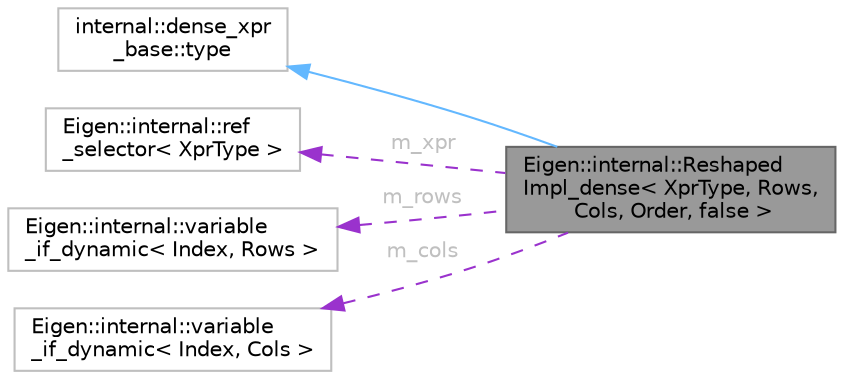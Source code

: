 digraph "Eigen::internal::ReshapedImpl_dense&lt; XprType, Rows, Cols, Order, false &gt;"
{
 // LATEX_PDF_SIZE
  bgcolor="transparent";
  edge [fontname=Helvetica,fontsize=10,labelfontname=Helvetica,labelfontsize=10];
  node [fontname=Helvetica,fontsize=10,shape=box,height=0.2,width=0.4];
  rankdir="LR";
  Node1 [id="Node000001",label="Eigen::internal::Reshaped\lImpl_dense\< XprType, Rows,\l Cols, Order, false \>",height=0.2,width=0.4,color="gray40", fillcolor="grey60", style="filled", fontcolor="black",tooltip=" "];
  Node2 -> Node1 [id="edge5_Node000001_Node000002",dir="back",color="steelblue1",style="solid",tooltip=" "];
  Node2 [id="Node000002",label="internal::dense_xpr\l_base::type",height=0.2,width=0.4,color="grey75", fillcolor="white", style="filled",tooltip=" "];
  Node3 -> Node1 [id="edge6_Node000001_Node000003",dir="back",color="darkorchid3",style="dashed",tooltip=" ",label=<<TABLE CELLBORDER="0" BORDER="0"><TR><TD VALIGN="top" ALIGN="LEFT" CELLPADDING="1" CELLSPACING="0">m_xpr</TD></TR>
</TABLE>> ,fontcolor="grey" ];
  Node3 [id="Node000003",label="Eigen::internal::ref\l_selector\< XprType \>",height=0.2,width=0.4,color="grey75", fillcolor="white", style="filled",URL="$structEigen_1_1internal_1_1ref__selector.html",tooltip=" "];
  Node4 -> Node1 [id="edge7_Node000001_Node000004",dir="back",color="darkorchid3",style="dashed",tooltip=" ",label=<<TABLE CELLBORDER="0" BORDER="0"><TR><TD VALIGN="top" ALIGN="LEFT" CELLPADDING="1" CELLSPACING="0">m_rows</TD></TR>
</TABLE>> ,fontcolor="grey" ];
  Node4 [id="Node000004",label="Eigen::internal::variable\l_if_dynamic\< Index, Rows \>",height=0.2,width=0.4,color="grey75", fillcolor="white", style="filled",URL="$classEigen_1_1internal_1_1variable__if__dynamic.html",tooltip=" "];
  Node5 -> Node1 [id="edge8_Node000001_Node000005",dir="back",color="darkorchid3",style="dashed",tooltip=" ",label=<<TABLE CELLBORDER="0" BORDER="0"><TR><TD VALIGN="top" ALIGN="LEFT" CELLPADDING="1" CELLSPACING="0">m_cols</TD></TR>
</TABLE>> ,fontcolor="grey" ];
  Node5 [id="Node000005",label="Eigen::internal::variable\l_if_dynamic\< Index, Cols \>",height=0.2,width=0.4,color="grey75", fillcolor="white", style="filled",URL="$classEigen_1_1internal_1_1variable__if__dynamic.html",tooltip=" "];
}
